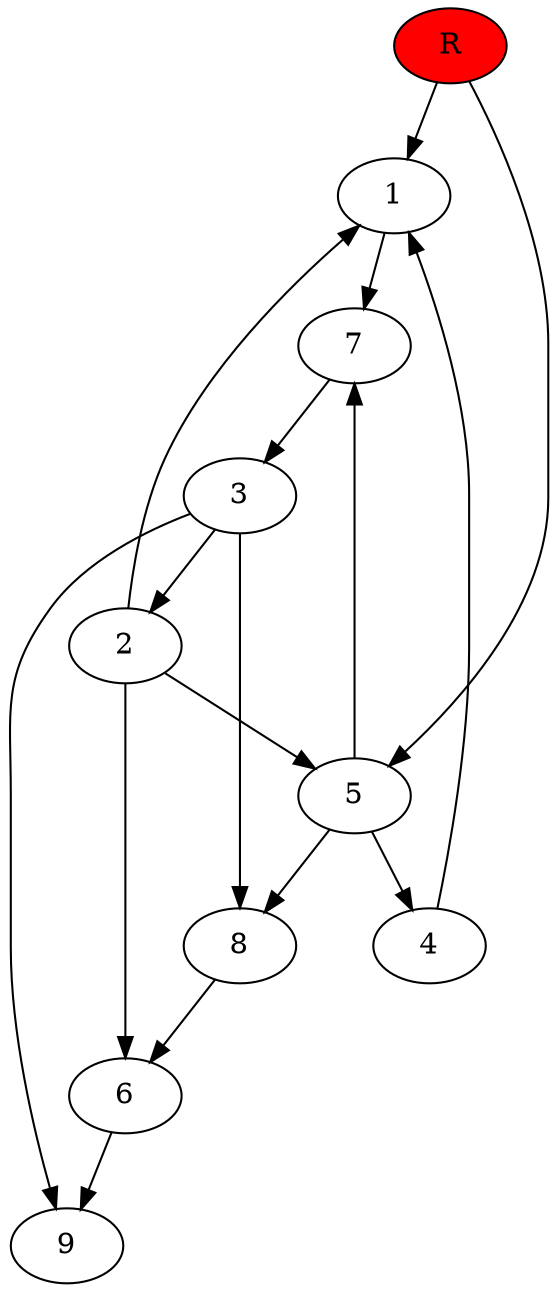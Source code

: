 digraph prb38484 {
	1
	2
	3
	4
	5
	6
	7
	8
	R [fillcolor="#ff0000" style=filled]
	1 -> 7
	2 -> 1
	2 -> 5
	2 -> 6
	3 -> 2
	3 -> 8
	3 -> 9
	4 -> 1
	5 -> 4
	5 -> 7
	5 -> 8
	6 -> 9
	7 -> 3
	8 -> 6
	R -> 1
	R -> 5
}
